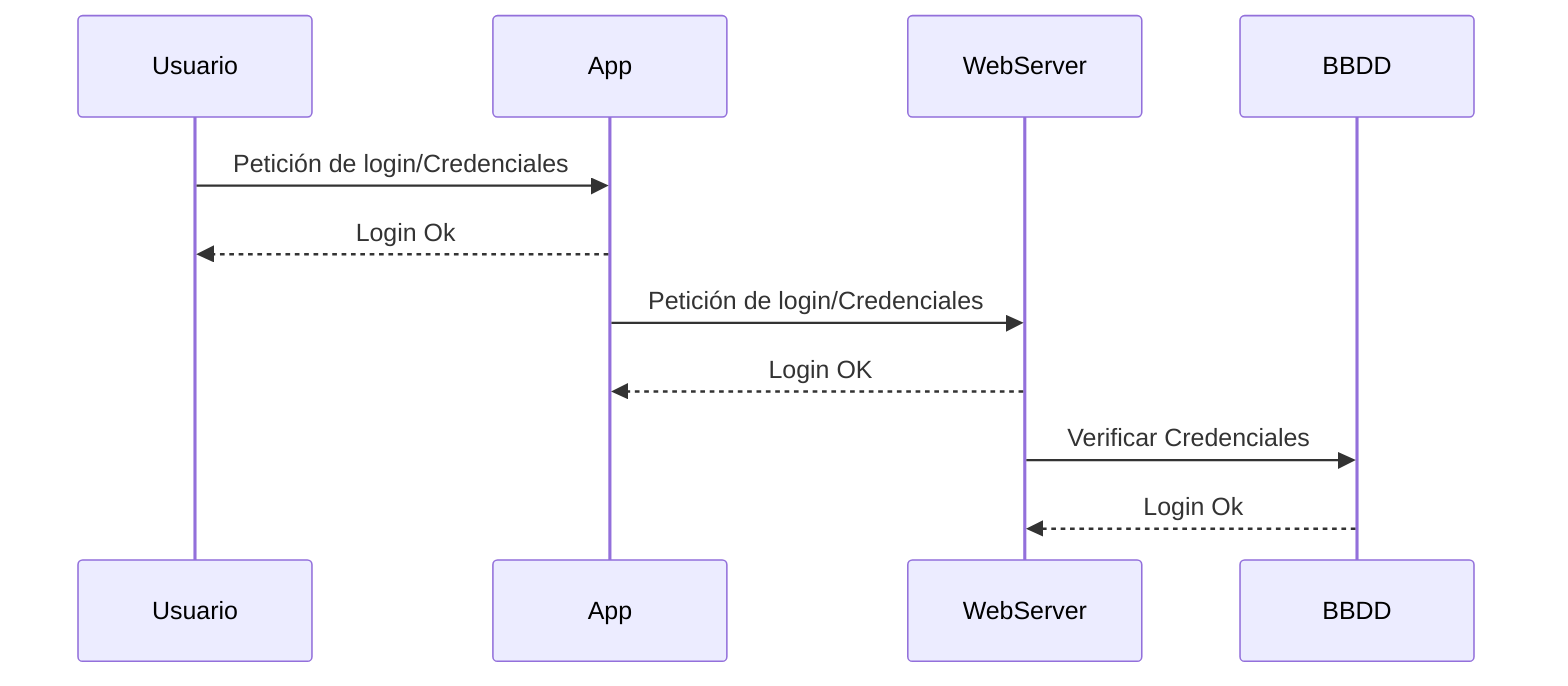 sequenceDiagram
    Usuario->>App: Petición de login/Credenciales
    App-->>Usuario: Login Ok
    App->>WebServer: Petición de login/Credenciales
    WebServer-->>App: Login OK
    WebServer->>BBDD: Verificar Credenciales    
    BBDD-->>WebServer: Login Ok